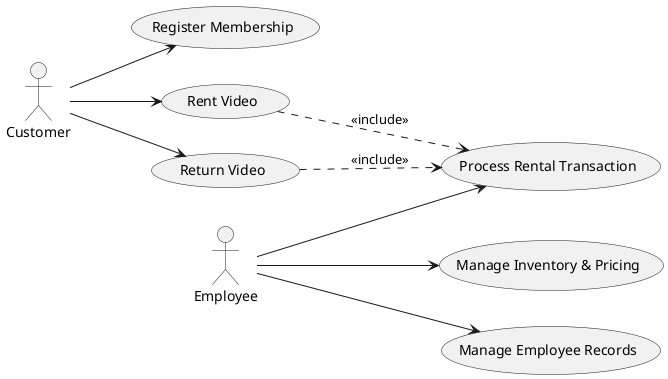 @startuml
left to right direction

actor Customer
actor Employee

' Use cases for Customer interactions
usecase "Register Membership" as UC_Register
usecase "Rent Video" as UC_Rent
usecase "Return Video" as UC_Return

' Use cases for Employee interactions
usecase "Process Rental Transaction" as UC_ProcessRental
usecase "Manage Inventory & Pricing" as UC_Inventory
usecase "Manage Employee Records" as UC_Employees

' Customer initiates membership, rental, and return processes
Customer --> UC_Register
Customer --> UC_Rent
Customer --> UC_Return

' Renting or returning a video includes processing a rental transaction
UC_Rent ..> UC_ProcessRental : <<include>>
UC_Return ..> UC_ProcessRental : <<include>>

' Employees perform transaction processing, inventory management and employee management
Employee --> UC_ProcessRental
Employee --> UC_Inventory
Employee --> UC_Employees

@enduml